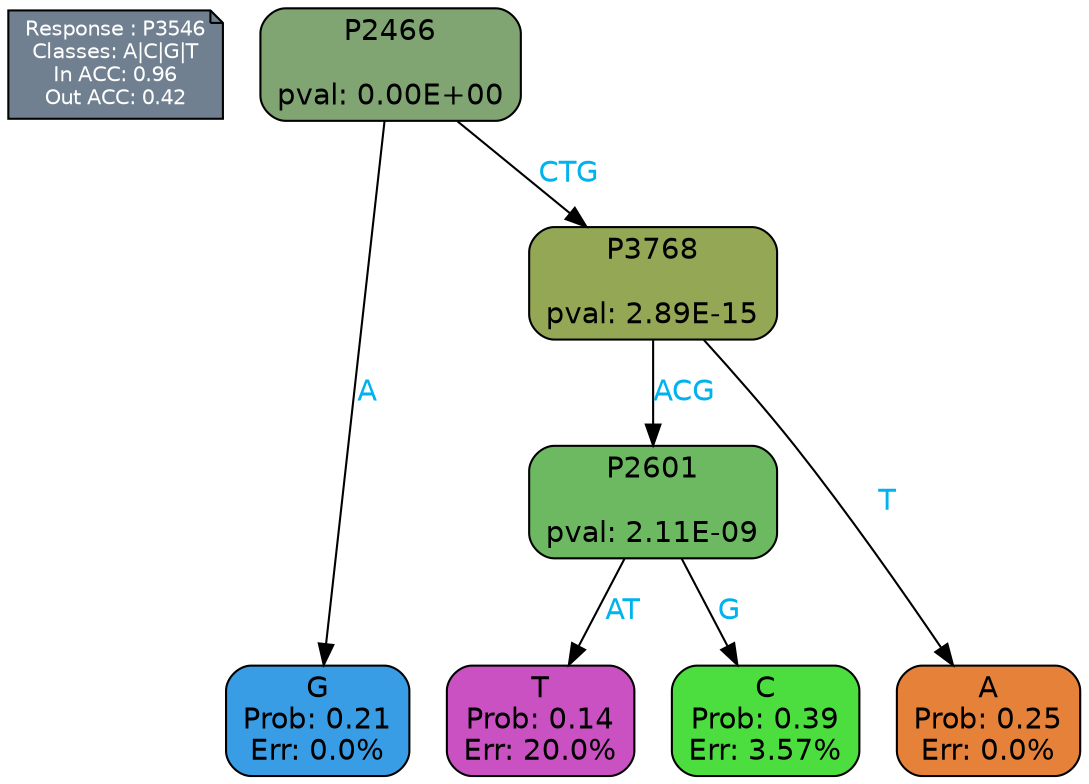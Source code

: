 digraph Tree {
node [shape=box, style="filled, rounded", color="black", fontname=helvetica] ;
graph [ranksep=equally, splines=polylines, bgcolor=transparent, dpi=600] ;
edge [fontname=helvetica] ;
LEGEND [label="Response : P3546
Classes: A|C|G|T
In ACC: 0.96
Out ACC: 0.42
",shape=note,align=left,style=filled,fillcolor="slategray",fontcolor="white",fontsize=10];1 [label="P2466

pval: 0.00E+00", fillcolor="#80a573"] ;
2 [label="G
Prob: 0.21
Err: 0.0%", fillcolor="#399de5"] ;
3 [label="P3768

pval: 2.89E-15", fillcolor="#93a754"] ;
4 [label="P2601

pval: 2.11E-09", fillcolor="#6db961"] ;
5 [label="T
Prob: 0.14
Err: 20.0%", fillcolor="#ca51c2"] ;
6 [label="C
Prob: 0.39
Err: 3.57%", fillcolor="#4cde3f"] ;
7 [label="A
Prob: 0.25
Err: 0.0%", fillcolor="#e58139"] ;
1 -> 2 [label="A",fontcolor=deepskyblue2] ;
1 -> 3 [label="CTG",fontcolor=deepskyblue2] ;
3 -> 4 [label="ACG",fontcolor=deepskyblue2] ;
3 -> 7 [label="T",fontcolor=deepskyblue2] ;
4 -> 5 [label="AT",fontcolor=deepskyblue2] ;
4 -> 6 [label="G",fontcolor=deepskyblue2] ;
{rank = same; 2;5;6;7;}{rank = same; LEGEND;1;}}